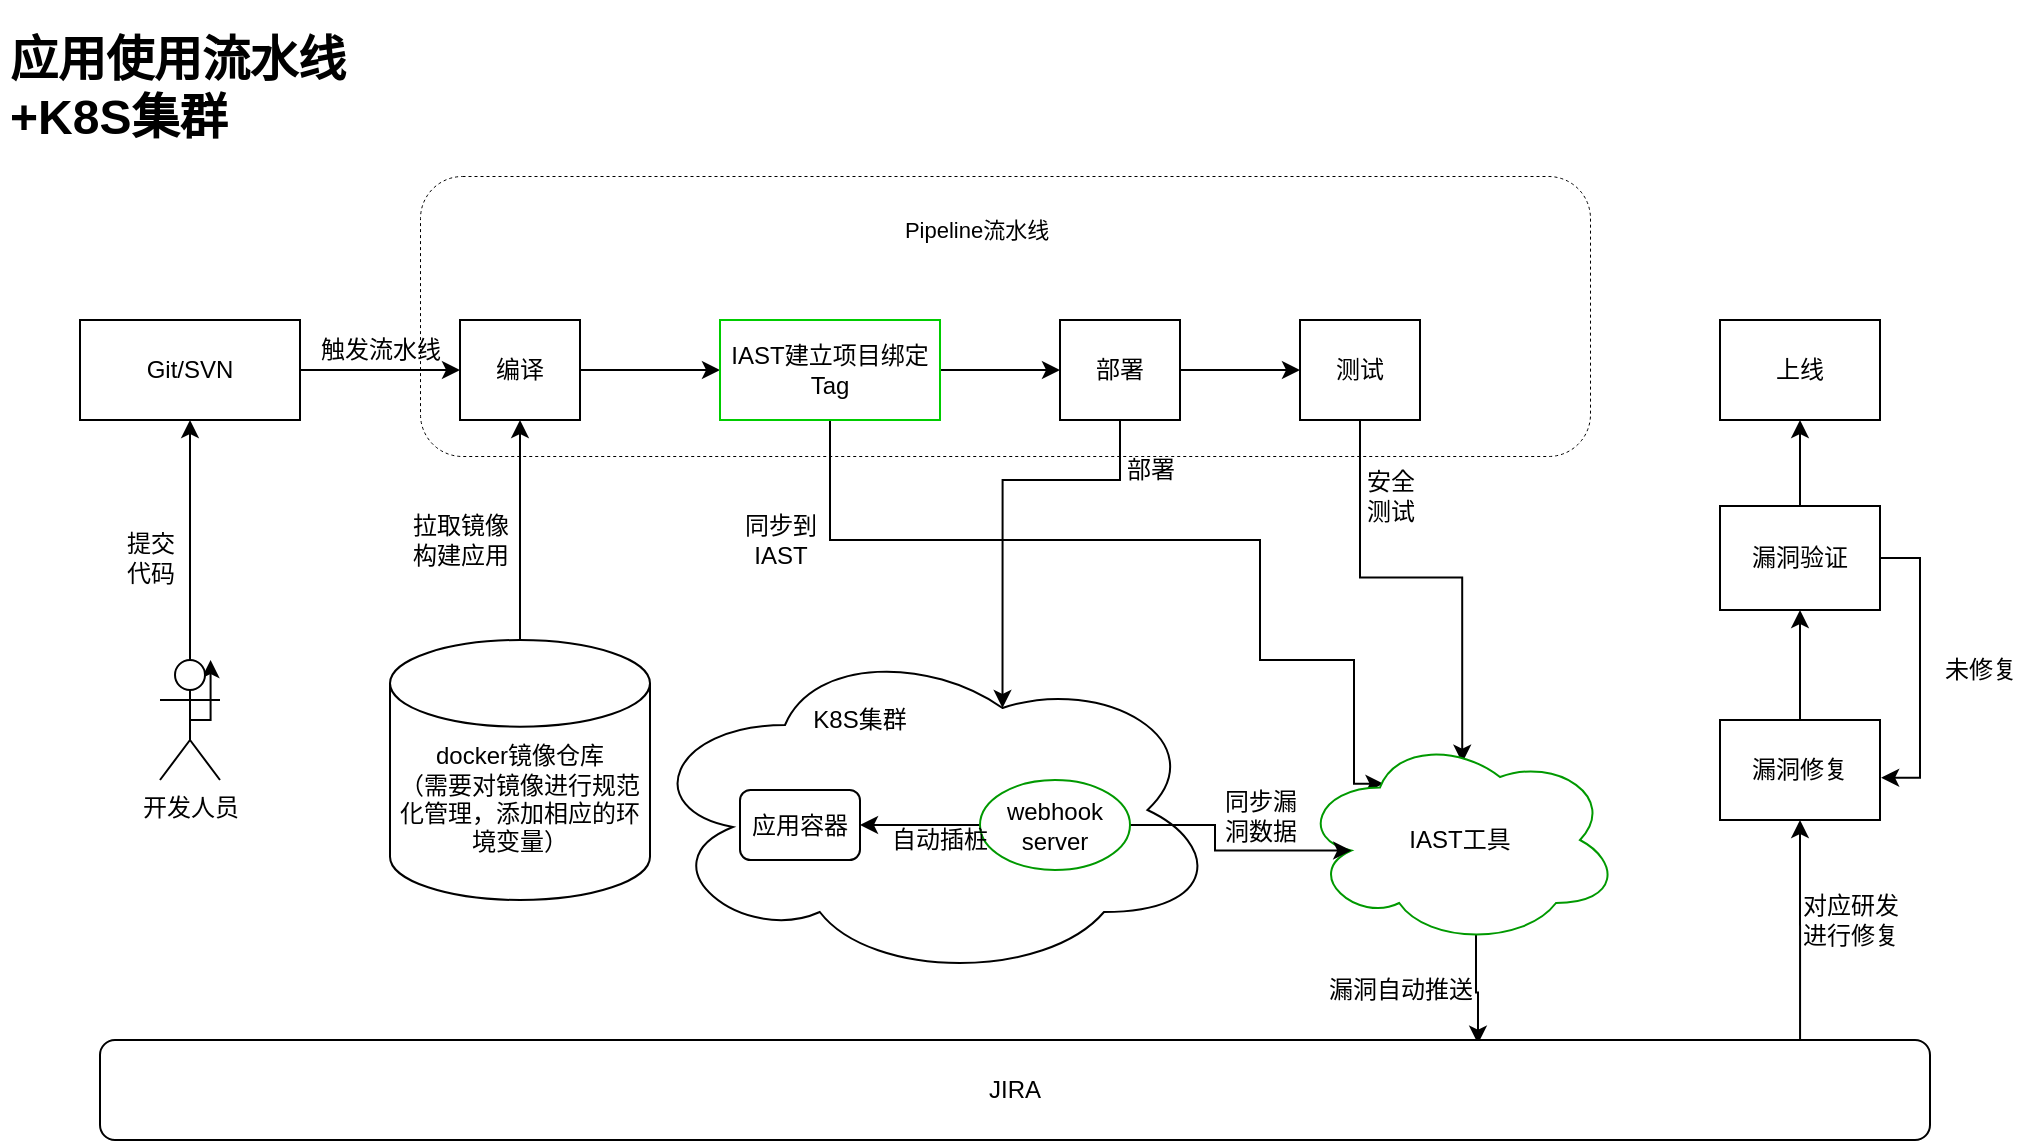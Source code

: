<mxfile version="21.2.3" type="github">
  <diagram name="第 1 页" id="0tziWr9eTuqIwZgZHuXX">
    <mxGraphModel dx="1377" dy="796" grid="1" gridSize="10" guides="1" tooltips="1" connect="1" arrows="1" fold="1" page="1" pageScale="1" pageWidth="1169" pageHeight="827" math="0" shadow="0">
      <root>
        <mxCell id="0" />
        <mxCell id="1" parent="0" />
        <mxCell id="Z6vN_d3TJc15BrfqVS7v-4" style="edgeStyle=orthogonalEdgeStyle;rounded=0;orthogonalLoop=1;jettySize=auto;html=1;exitX=1;exitY=0.5;exitDx=0;exitDy=0;entryX=0;entryY=0.5;entryDx=0;entryDy=0;strokeWidth=1;" parent="1" source="sKSe-q3H0T9uOz00r62m-2" target="Z6vN_d3TJc15BrfqVS7v-2" edge="1">
          <mxGeometry relative="1" as="geometry" />
        </mxCell>
        <mxCell id="Z6vN_d3TJc15BrfqVS7v-8" style="edgeStyle=orthogonalEdgeStyle;rounded=0;orthogonalLoop=1;jettySize=auto;html=1;entryX=0.5;entryY=1;entryDx=0;entryDy=0;exitX=0.5;exitY=0;exitDx=0;exitDy=0;exitPerimeter=0;" parent="1" source="Z6vN_d3TJc15BrfqVS7v-7" target="sKSe-q3H0T9uOz00r62m-2" edge="1">
          <mxGeometry relative="1" as="geometry">
            <mxPoint x="290" y="385" as="sourcePoint" />
            <mxPoint x="280" y="440" as="targetPoint" />
          </mxGeometry>
        </mxCell>
        <mxCell id="sKSe-q3H0T9uOz00r62m-2" value="编译" style="rounded=0;whiteSpace=wrap;html=1;" parent="1" vertex="1">
          <mxGeometry x="250" y="280" width="60" height="50" as="geometry" />
        </mxCell>
        <mxCell id="Z6vN_d3TJc15BrfqVS7v-17" value="" style="edgeStyle=orthogonalEdgeStyle;rounded=0;orthogonalLoop=1;jettySize=auto;html=1;" parent="1" source="sKSe-q3H0T9uOz00r62m-3" target="Z6vN_d3TJc15BrfqVS7v-16" edge="1">
          <mxGeometry relative="1" as="geometry" />
        </mxCell>
        <mxCell id="Z6vN_d3TJc15BrfqVS7v-23" style="edgeStyle=orthogonalEdgeStyle;rounded=0;orthogonalLoop=1;jettySize=auto;html=1;entryX=0.625;entryY=0.2;entryDx=0;entryDy=0;entryPerimeter=0;" parent="1" source="sKSe-q3H0T9uOz00r62m-3" target="Z6vN_d3TJc15BrfqVS7v-18" edge="1">
          <mxGeometry relative="1" as="geometry">
            <Array as="points">
              <mxPoint x="580" y="360" />
              <mxPoint x="521" y="360" />
            </Array>
          </mxGeometry>
        </mxCell>
        <mxCell id="sKSe-q3H0T9uOz00r62m-3" value="部署" style="rounded=0;whiteSpace=wrap;html=1;" parent="1" vertex="1">
          <mxGeometry x="550" y="280" width="60" height="50" as="geometry" />
        </mxCell>
        <mxCell id="Z6vN_d3TJc15BrfqVS7v-3" style="edgeStyle=orthogonalEdgeStyle;rounded=0;orthogonalLoop=1;jettySize=auto;html=1;exitX=1;exitY=0.5;exitDx=0;exitDy=0;entryX=0;entryY=0.5;entryDx=0;entryDy=0;" parent="1" source="sKSe-q3H0T9uOz00r62m-4" target="sKSe-q3H0T9uOz00r62m-2" edge="1">
          <mxGeometry relative="1" as="geometry" />
        </mxCell>
        <mxCell id="sKSe-q3H0T9uOz00r62m-4" value="Git/SVN" style="rounded=0;whiteSpace=wrap;html=1;" parent="1" vertex="1">
          <mxGeometry x="60" y="280" width="110" height="50" as="geometry" />
        </mxCell>
        <mxCell id="Z6vN_d3TJc15BrfqVS7v-11" style="edgeStyle=orthogonalEdgeStyle;rounded=0;orthogonalLoop=1;jettySize=auto;html=1;exitX=1;exitY=0.5;exitDx=0;exitDy=0;entryX=0;entryY=0.5;entryDx=0;entryDy=0;" parent="1" source="Z6vN_d3TJc15BrfqVS7v-2" target="sKSe-q3H0T9uOz00r62m-3" edge="1">
          <mxGeometry relative="1" as="geometry" />
        </mxCell>
        <mxCell id="Z6vN_d3TJc15BrfqVS7v-27" style="edgeStyle=orthogonalEdgeStyle;rounded=0;orthogonalLoop=1;jettySize=auto;html=1;entryX=0.261;entryY=0.232;entryDx=0;entryDy=0;entryPerimeter=0;" parent="1" source="Z6vN_d3TJc15BrfqVS7v-2" target="Z6vN_d3TJc15BrfqVS7v-26" edge="1">
          <mxGeometry relative="1" as="geometry">
            <Array as="points">
              <mxPoint x="435" y="390" />
              <mxPoint x="650" y="390" />
              <mxPoint x="650" y="450" />
              <mxPoint x="697" y="450" />
            </Array>
          </mxGeometry>
        </mxCell>
        <mxCell id="Z6vN_d3TJc15BrfqVS7v-2" value="IAST建立项目绑定Tag" style="whiteSpace=wrap;html=1;strokeColor=#00CC00;" parent="1" vertex="1">
          <mxGeometry x="380" y="280" width="110" height="50" as="geometry" />
        </mxCell>
        <mxCell id="Z6vN_d3TJc15BrfqVS7v-5" value="" style="rounded=1;whiteSpace=wrap;html=1;dashed=1;fillColor=none;strokeWidth=0.5;" parent="1" vertex="1">
          <mxGeometry x="230" y="208" width="585" height="140" as="geometry" />
        </mxCell>
        <mxCell id="Z6vN_d3TJc15BrfqVS7v-6" value="&lt;font style=&quot;font-size: 11px;&quot;&gt;Pipeline流水线&lt;/font&gt;" style="text;html=1;align=center;verticalAlign=middle;resizable=0;points=[];autosize=1;strokeColor=none;fillColor=none;" parent="1" vertex="1">
          <mxGeometry x="457.5" y="220" width="100" height="30" as="geometry" />
        </mxCell>
        <mxCell id="Z6vN_d3TJc15BrfqVS7v-7" value="&lt;br&gt;&lt;br&gt;docker镜像仓库&lt;br&gt;（需要对镜像进行规范化管理，添加相应的环境变量）" style="strokeWidth=1;html=1;shape=mxgraph.flowchart.database;whiteSpace=wrap;" parent="1" vertex="1">
          <mxGeometry x="215" y="440" width="130" height="130" as="geometry" />
        </mxCell>
        <mxCell id="Z6vN_d3TJc15BrfqVS7v-9" value="拉取镜像&lt;br&gt;构建应用" style="text;align=center;verticalAlign=middle;resizable=0;points=[];autosize=1;strokeColor=none;fillColor=none;html=1;" parent="1" vertex="1">
          <mxGeometry x="215" y="370" width="70" height="40" as="geometry" />
        </mxCell>
        <mxCell id="Z6vN_d3TJc15BrfqVS7v-14" value="提交&lt;br&gt;代码" style="text;html=1;align=center;verticalAlign=middle;resizable=0;points=[];autosize=1;strokeColor=none;fillColor=none;" parent="1" vertex="1">
          <mxGeometry x="70" y="379" width="50" height="40" as="geometry" />
        </mxCell>
        <mxCell id="Z6vN_d3TJc15BrfqVS7v-28" style="edgeStyle=orthogonalEdgeStyle;rounded=0;orthogonalLoop=1;jettySize=auto;html=1;entryX=0.507;entryY=0.132;entryDx=0;entryDy=0;entryPerimeter=0;" parent="1" source="Z6vN_d3TJc15BrfqVS7v-16" target="Z6vN_d3TJc15BrfqVS7v-26" edge="1">
          <mxGeometry relative="1" as="geometry" />
        </mxCell>
        <mxCell id="Z6vN_d3TJc15BrfqVS7v-16" value="测试" style="whiteSpace=wrap;html=1;" parent="1" vertex="1">
          <mxGeometry x="670" y="280" width="60" height="50" as="geometry" />
        </mxCell>
        <mxCell id="Z6vN_d3TJc15BrfqVS7v-18" value="" style="ellipse;shape=cloud;whiteSpace=wrap;html=1;align=center;" parent="1" vertex="1">
          <mxGeometry x="340" y="440" width="290" height="170" as="geometry" />
        </mxCell>
        <mxCell id="Z6vN_d3TJc15BrfqVS7v-21" style="edgeStyle=orthogonalEdgeStyle;rounded=0;orthogonalLoop=1;jettySize=auto;html=1;entryX=0.5;entryY=1;entryDx=0;entryDy=0;" parent="1" source="Z6vN_d3TJc15BrfqVS7v-19" target="sKSe-q3H0T9uOz00r62m-4" edge="1">
          <mxGeometry relative="1" as="geometry" />
        </mxCell>
        <mxCell id="Z6vN_d3TJc15BrfqVS7v-33" style="edgeStyle=orthogonalEdgeStyle;rounded=0;orthogonalLoop=1;jettySize=auto;html=1;exitX=0.5;exitY=0.5;exitDx=0;exitDy=0;exitPerimeter=0;" parent="1" source="Z6vN_d3TJc15BrfqVS7v-19" edge="1">
          <mxGeometry relative="1" as="geometry">
            <mxPoint x="125.286" y="450" as="targetPoint" />
          </mxGeometry>
        </mxCell>
        <mxCell id="Z6vN_d3TJc15BrfqVS7v-19" value="开发人员" style="shape=umlActor;verticalLabelPosition=bottom;verticalAlign=top;html=1;outlineConnect=0;" parent="1" vertex="1">
          <mxGeometry x="100" y="450" width="30" height="60" as="geometry" />
        </mxCell>
        <mxCell id="Z6vN_d3TJc15BrfqVS7v-24" value="部署" style="text;html=1;align=center;verticalAlign=middle;resizable=0;points=[];autosize=1;strokeColor=none;fillColor=none;" parent="1" vertex="1">
          <mxGeometry x="570" y="340" width="50" height="30" as="geometry" />
        </mxCell>
        <mxCell id="Z6vN_d3TJc15BrfqVS7v-49" style="edgeStyle=orthogonalEdgeStyle;rounded=0;orthogonalLoop=1;jettySize=auto;html=1;exitX=0.55;exitY=0.95;exitDx=0;exitDy=0;exitPerimeter=0;entryX=0.753;entryY=0.037;entryDx=0;entryDy=0;entryPerimeter=0;" parent="1" source="Z6vN_d3TJc15BrfqVS7v-26" target="Z6vN_d3TJc15BrfqVS7v-47" edge="1">
          <mxGeometry relative="1" as="geometry" />
        </mxCell>
        <mxCell id="Z6vN_d3TJc15BrfqVS7v-26" value="IAST工具" style="ellipse;shape=cloud;whiteSpace=wrap;html=1;strokeColor=#009900;" parent="1" vertex="1">
          <mxGeometry x="670" y="487.5" width="160" height="105" as="geometry" />
        </mxCell>
        <mxCell id="Z6vN_d3TJc15BrfqVS7v-29" value="同步到&lt;br&gt;IAST" style="text;html=1;align=center;verticalAlign=middle;resizable=0;points=[];autosize=1;strokeColor=none;fillColor=none;" parent="1" vertex="1">
          <mxGeometry x="380" y="370" width="60" height="40" as="geometry" />
        </mxCell>
        <mxCell id="Z6vN_d3TJc15BrfqVS7v-30" value="安全&lt;br&gt;测试" style="text;html=1;align=center;verticalAlign=middle;resizable=0;points=[];autosize=1;strokeColor=none;fillColor=none;" parent="1" vertex="1">
          <mxGeometry x="690" y="348" width="50" height="40" as="geometry" />
        </mxCell>
        <mxCell id="Z6vN_d3TJc15BrfqVS7v-32" value="触发流水线" style="text;html=1;align=center;verticalAlign=middle;resizable=0;points=[];autosize=1;strokeColor=none;fillColor=none;" parent="1" vertex="1">
          <mxGeometry x="170" y="280" width="80" height="30" as="geometry" />
        </mxCell>
        <mxCell id="Z6vN_d3TJc15BrfqVS7v-34" value="&lt;h1&gt;应用使用流水线+K8S集群&lt;/h1&gt;" style="text;html=1;strokeColor=none;fillColor=none;spacing=5;spacingTop=-20;whiteSpace=wrap;overflow=hidden;rounded=0;" parent="1" vertex="1">
          <mxGeometry x="20" y="130" width="190" height="120" as="geometry" />
        </mxCell>
        <mxCell id="Z6vN_d3TJc15BrfqVS7v-35" value="上线" style="whiteSpace=wrap;html=1;" parent="1" vertex="1">
          <mxGeometry x="880" y="280" width="80" height="50" as="geometry" />
        </mxCell>
        <mxCell id="Z6vN_d3TJc15BrfqVS7v-55" style="edgeStyle=orthogonalEdgeStyle;rounded=0;orthogonalLoop=1;jettySize=auto;html=1;exitX=0.5;exitY=0;exitDx=0;exitDy=0;entryX=0.5;entryY=1;entryDx=0;entryDy=0;" parent="1" source="Z6vN_d3TJc15BrfqVS7v-36" target="Z6vN_d3TJc15BrfqVS7v-35" edge="1">
          <mxGeometry relative="1" as="geometry" />
        </mxCell>
        <mxCell id="Z6vN_d3TJc15BrfqVS7v-56" style="edgeStyle=orthogonalEdgeStyle;rounded=0;orthogonalLoop=1;jettySize=auto;html=1;entryX=1.007;entryY=0.577;entryDx=0;entryDy=0;entryPerimeter=0;exitX=1;exitY=0.5;exitDx=0;exitDy=0;" parent="1" source="Z6vN_d3TJc15BrfqVS7v-36" target="Z6vN_d3TJc15BrfqVS7v-51" edge="1">
          <mxGeometry relative="1" as="geometry" />
        </mxCell>
        <mxCell id="Z6vN_d3TJc15BrfqVS7v-36" value="漏洞验证" style="whiteSpace=wrap;html=1;" parent="1" vertex="1">
          <mxGeometry x="880" y="373" width="80" height="52" as="geometry" />
        </mxCell>
        <mxCell id="Z6vN_d3TJc15BrfqVS7v-37" value="K8S集群" style="text;html=1;strokeColor=none;fillColor=none;align=center;verticalAlign=middle;whiteSpace=wrap;rounded=0;" parent="1" vertex="1">
          <mxGeometry x="420" y="465" width="60" height="30" as="geometry" />
        </mxCell>
        <mxCell id="Z6vN_d3TJc15BrfqVS7v-40" style="edgeStyle=orthogonalEdgeStyle;rounded=0;orthogonalLoop=1;jettySize=auto;html=1;entryX=1;entryY=0.5;entryDx=0;entryDy=0;" parent="1" source="Z6vN_d3TJc15BrfqVS7v-38" target="Z6vN_d3TJc15BrfqVS7v-39" edge="1">
          <mxGeometry relative="1" as="geometry" />
        </mxCell>
        <mxCell id="Z6vN_d3TJc15BrfqVS7v-44" style="edgeStyle=orthogonalEdgeStyle;rounded=0;orthogonalLoop=1;jettySize=auto;html=1;entryX=0.16;entryY=0.55;entryDx=0;entryDy=0;entryPerimeter=0;" parent="1" source="Z6vN_d3TJc15BrfqVS7v-38" target="Z6vN_d3TJc15BrfqVS7v-26" edge="1">
          <mxGeometry relative="1" as="geometry" />
        </mxCell>
        <mxCell id="Z6vN_d3TJc15BrfqVS7v-38" value="webhook&lt;br&gt;server" style="ellipse;whiteSpace=wrap;html=1;strokeColor=#009900;" parent="1" vertex="1">
          <mxGeometry x="510" y="510" width="75" height="45" as="geometry" />
        </mxCell>
        <mxCell id="Z6vN_d3TJc15BrfqVS7v-39" value="应用容器" style="rounded=1;whiteSpace=wrap;html=1;" parent="1" vertex="1">
          <mxGeometry x="390" y="515" width="60" height="35" as="geometry" />
        </mxCell>
        <mxCell id="Z6vN_d3TJc15BrfqVS7v-42" value="自动插桩" style="text;html=1;strokeColor=none;fillColor=none;align=center;verticalAlign=middle;whiteSpace=wrap;rounded=0;" parent="1" vertex="1">
          <mxGeometry x="460" y="530" width="60" height="20" as="geometry" />
        </mxCell>
        <mxCell id="Z6vN_d3TJc15BrfqVS7v-46" value="同步漏&lt;br&gt;洞数据" style="text;html=1;align=center;verticalAlign=middle;resizable=0;points=[];autosize=1;strokeColor=none;fillColor=none;" parent="1" vertex="1">
          <mxGeometry x="620" y="507.5" width="60" height="40" as="geometry" />
        </mxCell>
        <mxCell id="Z6vN_d3TJc15BrfqVS7v-47" value="JIRA" style="rounded=1;whiteSpace=wrap;html=1;" parent="1" vertex="1">
          <mxGeometry x="70" y="640" width="915" height="50" as="geometry" />
        </mxCell>
        <mxCell id="Z6vN_d3TJc15BrfqVS7v-50" value="漏洞自动推送" style="text;html=1;align=center;verticalAlign=middle;resizable=0;points=[];autosize=1;strokeColor=none;fillColor=none;" parent="1" vertex="1">
          <mxGeometry x="670" y="600" width="100" height="30" as="geometry" />
        </mxCell>
        <mxCell id="Z6vN_d3TJc15BrfqVS7v-52" style="edgeStyle=orthogonalEdgeStyle;rounded=0;orthogonalLoop=1;jettySize=auto;html=1;entryX=0.5;entryY=1;entryDx=0;entryDy=0;exitX=0.929;exitY=0;exitDx=0;exitDy=0;exitPerimeter=0;" parent="1" source="Z6vN_d3TJc15BrfqVS7v-47" target="Z6vN_d3TJc15BrfqVS7v-51" edge="1">
          <mxGeometry relative="1" as="geometry" />
        </mxCell>
        <mxCell id="Z6vN_d3TJc15BrfqVS7v-54" style="edgeStyle=orthogonalEdgeStyle;rounded=0;orthogonalLoop=1;jettySize=auto;html=1;exitX=0.5;exitY=0;exitDx=0;exitDy=0;entryX=0.5;entryY=1;entryDx=0;entryDy=0;" parent="1" source="Z6vN_d3TJc15BrfqVS7v-51" target="Z6vN_d3TJc15BrfqVS7v-36" edge="1">
          <mxGeometry relative="1" as="geometry" />
        </mxCell>
        <mxCell id="Z6vN_d3TJc15BrfqVS7v-51" value="漏洞修复" style="whiteSpace=wrap;html=1;" parent="1" vertex="1">
          <mxGeometry x="880" y="480" width="80" height="50" as="geometry" />
        </mxCell>
        <mxCell id="Z6vN_d3TJc15BrfqVS7v-53" value="对应研发&lt;br&gt;进行修复" style="text;html=1;align=center;verticalAlign=middle;resizable=0;points=[];autosize=1;strokeColor=none;fillColor=none;" parent="1" vertex="1">
          <mxGeometry x="910" y="560" width="70" height="40" as="geometry" />
        </mxCell>
        <mxCell id="Z6vN_d3TJc15BrfqVS7v-57" value="未修复" style="text;html=1;align=center;verticalAlign=middle;resizable=0;points=[];autosize=1;strokeColor=none;fillColor=none;" parent="1" vertex="1">
          <mxGeometry x="980" y="440" width="60" height="30" as="geometry" />
        </mxCell>
      </root>
    </mxGraphModel>
  </diagram>
</mxfile>
